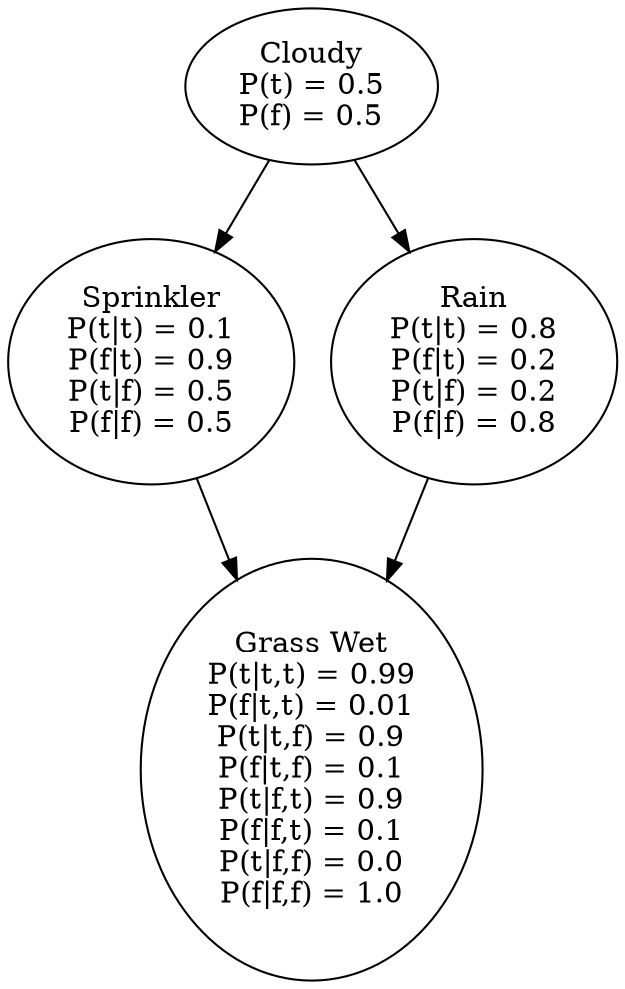 digraph untitled
	{
		cloudy[label="Cloudy\nP(t) = 0.5\nP(f) = 0.5"];
		sprinkler[label="Sprinkler\nP(t|t) = 0.1\nP(f|t) = 0.9\nP(t|f) = 0.5\nP(f|f) = 0.5"]
		rain[label="Rain\nP(t|t) = 0.8\nP(f|t) = 0.2\nP(t|f) = 0.2\nP(f|f) = 0.8"]
		grass_wet[label="Grass Wet\nP(t|t,t) = 0.99\nP(f|t,t) = 0.01\nP(t|t,f) = 0.9\nP(f|t,f) = 0.1\nP(t|f,t) = 0.9\nP(f|f,t) = 0.1\nP(t|f,f) = 0.0\nP(f|f,f) = 1.0"]
		
		cloudy -> sprinkler;
		cloudy -> rain;
		rain -> grass_wet;
		sprinkler -> grass_wet;
	}